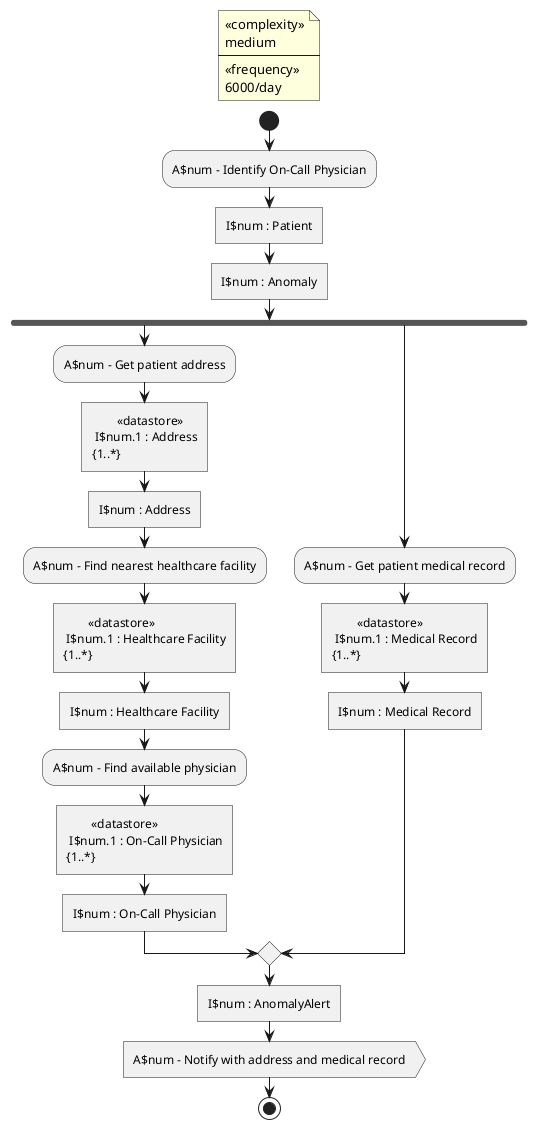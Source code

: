 @startuml define_therapeutic_plan

!$num = 1

floating note
<<complexity>>
medium
----
<<frequency>>
6000/day
end note

' mi arriva segnale con paziente da handle data
' trovare healthcare più vicina
' trovare on call di turno
' trovare indirizzo paziente (ricevero il paziente da handleData)
' trovare medical record del paziente (ricevero il paziente da handleData)

start
:A$num - Identify On-Call Physician; <<acceptEvent>>
:I$num : Patient; <<task>>
!$num = $num + 1
:I$num : Anomaly; <<task>>
!$num = $num + 1

fork
  :A$num - Get patient address;
  :\t<<datastore>>\n I$num.1 : Address\n{1..*}; <<task>>
  :I$num : Address; <<task>>
  !$num = $num + 1

  :A$num - Find nearest healthcare facility;
  :\t<<datastore>>\n I$num.1 : Healthcare Facility\n{1..*}; <<task>>
  :I$num : Healthcare Facility; <<task>>
  !$num = $num + 1

  :A$num - Find available physician;
  :\t<<datastore>>\n I$num.1 : On-Call Physician\n{1..*}; <<task>>
  :I$num : On-Call Physician; <<task>>
  !$num = $num + 1
fork again
  :A$num - Get patient medical record;
  :\t<<datastore>>\n I$num.1 : Medical Record\n{1..*}; <<task>>
  :I$num : Medical Record; <<task>>
  !$num = $num + 1
  end merge

  :I$num : AnomalyAlert; <<task>>

  :A$num - Notify with address and medical record; <<output>>


  stop

  @enduml
